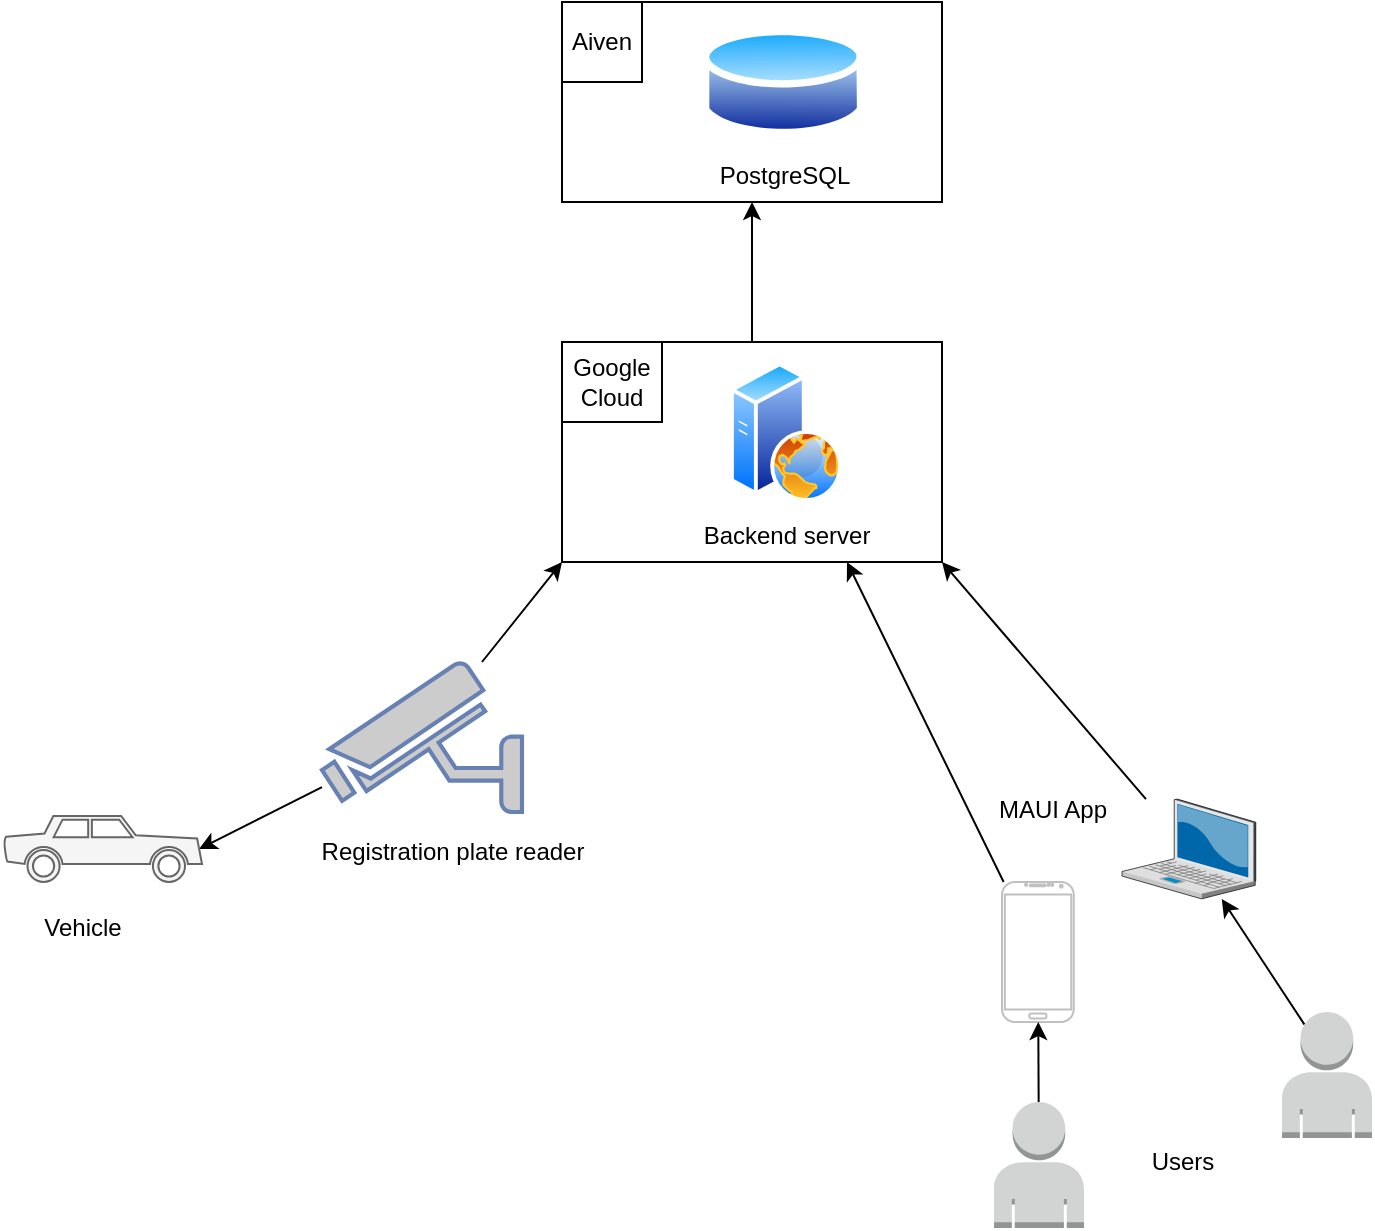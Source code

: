 <mxfile>
    <diagram id="LBZ0g3iNuET9EFTtc6lI" name="Page-1">
        <mxGraphModel dx="1430" dy="861" grid="1" gridSize="10" guides="1" tooltips="1" connect="1" arrows="1" fold="1" page="1" pageScale="1" pageWidth="827" pageHeight="1169" math="0" shadow="0">
            <root>
                <mxCell id="0"/>
                <mxCell id="1" parent="0"/>
                <mxCell id="10" style="edgeStyle=none;html=1;exitX=0.5;exitY=0;exitDx=0;exitDy=0;entryX=0.5;entryY=1;entryDx=0;entryDy=0;" parent="1" source="7" target="4" edge="1">
                    <mxGeometry relative="1" as="geometry"/>
                </mxCell>
                <mxCell id="7" value="" style="rounded=0;whiteSpace=wrap;html=1;" parent="1" vertex="1">
                    <mxGeometry x="330" y="250" width="190" height="110" as="geometry"/>
                </mxCell>
                <mxCell id="4" value="" style="rounded=0;whiteSpace=wrap;html=1;" parent="1" vertex="1">
                    <mxGeometry x="330" y="80" width="190" height="100" as="geometry"/>
                </mxCell>
                <mxCell id="5" value="Aiven" style="whiteSpace=wrap;html=1;aspect=fixed;" parent="1" vertex="1">
                    <mxGeometry x="330" y="80" width="40" height="40" as="geometry"/>
                </mxCell>
                <mxCell id="6" value="Google Cloud" style="rounded=0;whiteSpace=wrap;html=1;" parent="1" vertex="1">
                    <mxGeometry x="330" y="250" width="50" height="40" as="geometry"/>
                </mxCell>
                <mxCell id="8" value="Backend server" style="aspect=fixed;perimeter=ellipsePerimeter;html=1;align=center;shadow=0;dashed=0;spacingTop=3;image;image=img/lib/active_directory/web_server.svg;" parent="1" vertex="1">
                    <mxGeometry x="414" y="260" width="56" height="70" as="geometry"/>
                </mxCell>
                <mxCell id="13" style="edgeStyle=none;html=1;entryX=1;entryY=1;entryDx=0;entryDy=0;" parent="1" source="25" target="7" edge="1">
                    <mxGeometry relative="1" as="geometry">
                        <mxPoint x="630" y="483.369" as="sourcePoint"/>
                    </mxGeometry>
                </mxCell>
                <mxCell id="14" style="edgeStyle=none;html=1;entryX=0.75;entryY=1;entryDx=0;entryDy=0;" parent="1" source="12" target="7" edge="1">
                    <mxGeometry relative="1" as="geometry"/>
                </mxCell>
                <mxCell id="12" value="" style="verticalLabelPosition=bottom;verticalAlign=top;html=1;shadow=0;dashed=0;strokeWidth=1;shape=mxgraph.android.phone2;strokeColor=#c0c0c0;" parent="1" vertex="1">
                    <mxGeometry x="550" y="520" width="35.9" height="70" as="geometry"/>
                </mxCell>
                <mxCell id="18" style="edgeStyle=none;html=1;" parent="1" source="15" target="12" edge="1">
                    <mxGeometry relative="1" as="geometry"/>
                </mxCell>
                <mxCell id="15" value="" style="outlineConnect=0;dashed=0;verticalLabelPosition=bottom;verticalAlign=top;align=center;html=1;shape=mxgraph.aws3.user;fillColor=#D2D3D3;gradientColor=none;" parent="1" vertex="1">
                    <mxGeometry x="546" y="630" width="45" height="63" as="geometry"/>
                </mxCell>
                <mxCell id="17" style="edgeStyle=none;html=1;exitX=0.25;exitY=0.1;exitDx=0;exitDy=0;exitPerimeter=0;" parent="1" source="16" target="25" edge="1">
                    <mxGeometry relative="1" as="geometry">
                        <mxPoint x="660.012" y="539.97" as="targetPoint"/>
                    </mxGeometry>
                </mxCell>
                <mxCell id="16" value="" style="outlineConnect=0;dashed=0;verticalLabelPosition=bottom;verticalAlign=top;align=center;html=1;shape=mxgraph.aws3.user;fillColor=#D2D3D3;gradientColor=none;" parent="1" vertex="1">
                    <mxGeometry x="690" y="585" width="45" height="63" as="geometry"/>
                </mxCell>
                <mxCell id="21" style="edgeStyle=none;html=1;entryX=0.015;entryY=0.5;entryDx=0;entryDy=0;entryPerimeter=0;" parent="1" source="19" target="20" edge="1">
                    <mxGeometry relative="1" as="geometry"/>
                </mxCell>
                <mxCell id="22" style="edgeStyle=none;html=1;entryX=0;entryY=1;entryDx=0;entryDy=0;" parent="1" source="19" target="7" edge="1">
                    <mxGeometry relative="1" as="geometry"/>
                </mxCell>
                <mxCell id="19" value="" style="fontColor=#0066CC;verticalAlign=top;verticalLabelPosition=bottom;labelPosition=center;align=center;html=1;outlineConnect=0;fillColor=#CCCCCC;strokeColor=#6881B3;gradientColor=none;gradientDirection=north;strokeWidth=2;shape=mxgraph.networks.security_camera;flipH=1;" parent="1" vertex="1">
                    <mxGeometry x="210" y="410" width="100" height="75" as="geometry"/>
                </mxCell>
                <mxCell id="20" value="" style="shape=mxgraph.signs.transportation.car_2;html=1;pointerEvents=1;fillColor=#f5f5f5;strokeColor=#666666;verticalLabelPosition=bottom;verticalAlign=top;align=center;fontColor=#333333;flipH=1;" parent="1" vertex="1">
                    <mxGeometry x="50" y="487" width="100" height="33" as="geometry"/>
                </mxCell>
                <mxCell id="23" value="PostgreSQL" style="aspect=fixed;perimeter=ellipsePerimeter;html=1;align=center;shadow=0;dashed=0;spacingTop=3;image;image=img/lib/active_directory/database.svg;" parent="1" vertex="1">
                    <mxGeometry x="400" y="90" width="81.08" height="60" as="geometry"/>
                </mxCell>
                <mxCell id="24" value="MAUI App" style="text;html=1;align=center;verticalAlign=middle;resizable=0;points=[];autosize=1;strokeColor=none;fillColor=none;" vertex="1" parent="1">
                    <mxGeometry x="535" y="468.5" width="80" height="30" as="geometry"/>
                </mxCell>
                <mxCell id="25" value="" style="verticalLabelPosition=bottom;sketch=0;aspect=fixed;html=1;verticalAlign=top;strokeColor=none;align=center;outlineConnect=0;shape=mxgraph.citrix.laptop_2;" vertex="1" parent="1">
                    <mxGeometry x="610" y="478.56" width="66.89" height="49.88" as="geometry"/>
                </mxCell>
                <mxCell id="26" value="Users" style="text;html=1;align=center;verticalAlign=middle;resizable=0;points=[];autosize=1;strokeColor=none;fillColor=none;" vertex="1" parent="1">
                    <mxGeometry x="615" y="645" width="50" height="30" as="geometry"/>
                </mxCell>
                <mxCell id="27" value="Vehicle" style="text;html=1;align=center;verticalAlign=middle;resizable=0;points=[];autosize=1;strokeColor=none;fillColor=none;" vertex="1" parent="1">
                    <mxGeometry x="60" y="528.44" width="60" height="30" as="geometry"/>
                </mxCell>
                <mxCell id="28" value="Registration plate reader" style="text;html=1;align=center;verticalAlign=middle;resizable=0;points=[];autosize=1;strokeColor=none;fillColor=none;" vertex="1" parent="1">
                    <mxGeometry x="200" y="490" width="150" height="30" as="geometry"/>
                </mxCell>
            </root>
        </mxGraphModel>
    </diagram>
</mxfile>